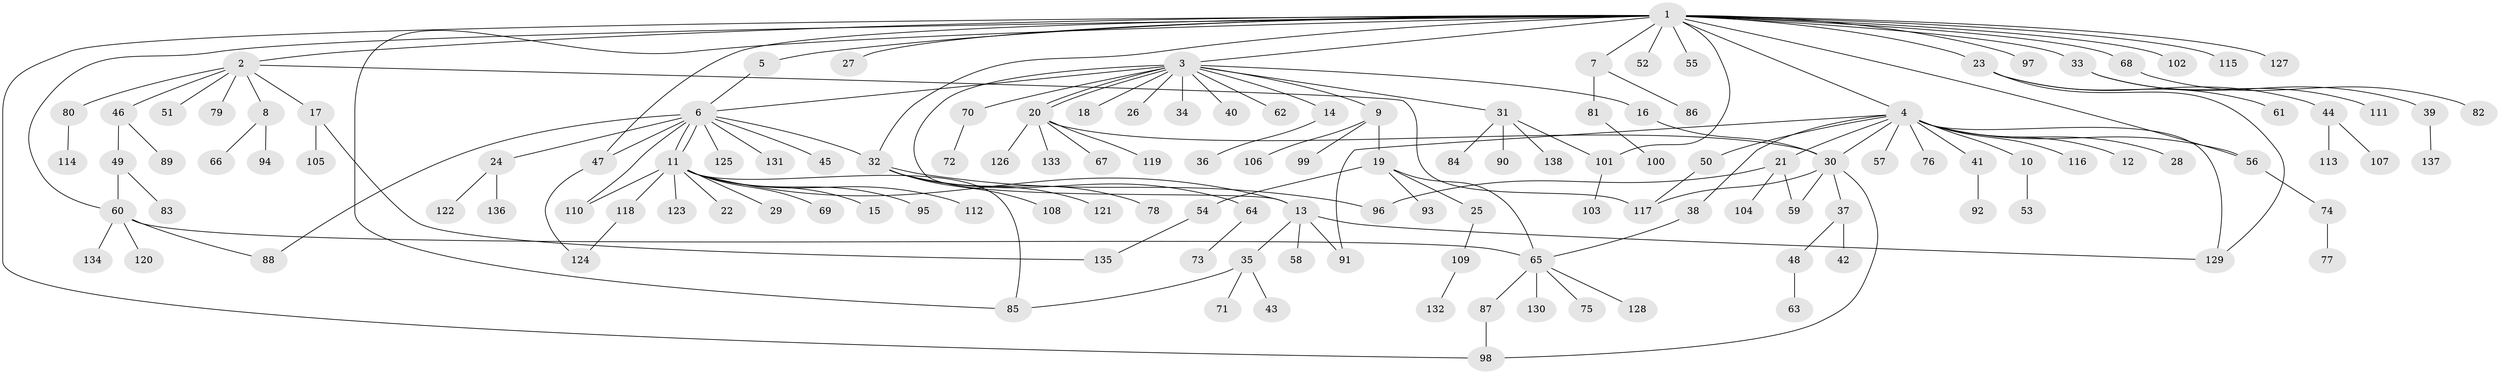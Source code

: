 // Generated by graph-tools (version 1.1) at 2025/14/03/09/25 04:14:20]
// undirected, 138 vertices, 165 edges
graph export_dot {
graph [start="1"]
  node [color=gray90,style=filled];
  1;
  2;
  3;
  4;
  5;
  6;
  7;
  8;
  9;
  10;
  11;
  12;
  13;
  14;
  15;
  16;
  17;
  18;
  19;
  20;
  21;
  22;
  23;
  24;
  25;
  26;
  27;
  28;
  29;
  30;
  31;
  32;
  33;
  34;
  35;
  36;
  37;
  38;
  39;
  40;
  41;
  42;
  43;
  44;
  45;
  46;
  47;
  48;
  49;
  50;
  51;
  52;
  53;
  54;
  55;
  56;
  57;
  58;
  59;
  60;
  61;
  62;
  63;
  64;
  65;
  66;
  67;
  68;
  69;
  70;
  71;
  72;
  73;
  74;
  75;
  76;
  77;
  78;
  79;
  80;
  81;
  82;
  83;
  84;
  85;
  86;
  87;
  88;
  89;
  90;
  91;
  92;
  93;
  94;
  95;
  96;
  97;
  98;
  99;
  100;
  101;
  102;
  103;
  104;
  105;
  106;
  107;
  108;
  109;
  110;
  111;
  112;
  113;
  114;
  115;
  116;
  117;
  118;
  119;
  120;
  121;
  122;
  123;
  124;
  125;
  126;
  127;
  128;
  129;
  130;
  131;
  132;
  133;
  134;
  135;
  136;
  137;
  138;
  1 -- 2;
  1 -- 3;
  1 -- 4;
  1 -- 5;
  1 -- 7;
  1 -- 23;
  1 -- 27;
  1 -- 32;
  1 -- 33;
  1 -- 47;
  1 -- 52;
  1 -- 55;
  1 -- 56;
  1 -- 60;
  1 -- 68;
  1 -- 85;
  1 -- 97;
  1 -- 98;
  1 -- 101;
  1 -- 102;
  1 -- 115;
  1 -- 127;
  2 -- 8;
  2 -- 17;
  2 -- 46;
  2 -- 51;
  2 -- 79;
  2 -- 80;
  2 -- 117;
  3 -- 6;
  3 -- 9;
  3 -- 13;
  3 -- 14;
  3 -- 16;
  3 -- 18;
  3 -- 20;
  3 -- 20;
  3 -- 26;
  3 -- 31;
  3 -- 34;
  3 -- 40;
  3 -- 62;
  3 -- 70;
  4 -- 10;
  4 -- 12;
  4 -- 21;
  4 -- 28;
  4 -- 30;
  4 -- 38;
  4 -- 41;
  4 -- 50;
  4 -- 56;
  4 -- 57;
  4 -- 76;
  4 -- 91;
  4 -- 116;
  4 -- 129;
  5 -- 6;
  6 -- 11;
  6 -- 11;
  6 -- 24;
  6 -- 32;
  6 -- 45;
  6 -- 47;
  6 -- 88;
  6 -- 110;
  6 -- 125;
  6 -- 131;
  7 -- 81;
  7 -- 86;
  8 -- 66;
  8 -- 94;
  9 -- 19;
  9 -- 99;
  9 -- 106;
  10 -- 53;
  11 -- 13;
  11 -- 15;
  11 -- 22;
  11 -- 29;
  11 -- 69;
  11 -- 85;
  11 -- 95;
  11 -- 110;
  11 -- 112;
  11 -- 118;
  11 -- 123;
  13 -- 35;
  13 -- 58;
  13 -- 91;
  13 -- 129;
  14 -- 36;
  16 -- 30;
  17 -- 105;
  17 -- 135;
  19 -- 25;
  19 -- 54;
  19 -- 65;
  19 -- 93;
  20 -- 30;
  20 -- 67;
  20 -- 119;
  20 -- 126;
  20 -- 133;
  21 -- 59;
  21 -- 96;
  21 -- 104;
  23 -- 44;
  23 -- 61;
  23 -- 129;
  24 -- 122;
  24 -- 136;
  25 -- 109;
  30 -- 37;
  30 -- 59;
  30 -- 98;
  30 -- 117;
  31 -- 84;
  31 -- 90;
  31 -- 101;
  31 -- 138;
  32 -- 64;
  32 -- 78;
  32 -- 96;
  32 -- 108;
  32 -- 121;
  33 -- 39;
  33 -- 111;
  35 -- 43;
  35 -- 71;
  35 -- 85;
  37 -- 42;
  37 -- 48;
  38 -- 65;
  39 -- 137;
  41 -- 92;
  44 -- 107;
  44 -- 113;
  46 -- 49;
  46 -- 89;
  47 -- 124;
  48 -- 63;
  49 -- 60;
  49 -- 83;
  50 -- 117;
  54 -- 135;
  56 -- 74;
  60 -- 65;
  60 -- 88;
  60 -- 120;
  60 -- 134;
  64 -- 73;
  65 -- 75;
  65 -- 87;
  65 -- 128;
  65 -- 130;
  68 -- 82;
  70 -- 72;
  74 -- 77;
  80 -- 114;
  81 -- 100;
  87 -- 98;
  101 -- 103;
  109 -- 132;
  118 -- 124;
}
